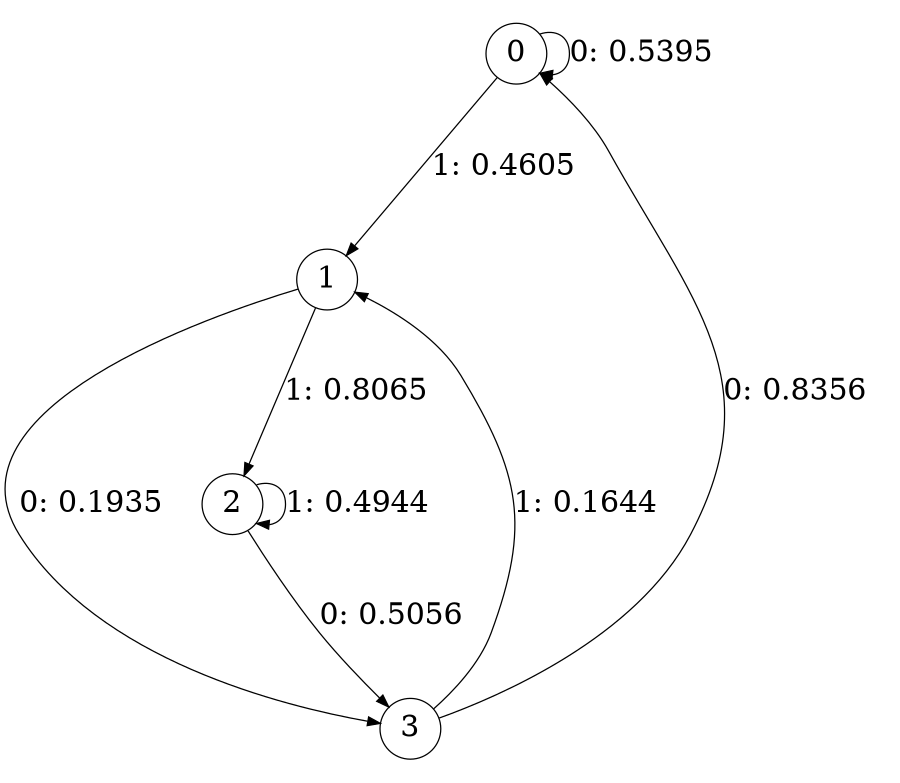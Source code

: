 digraph "ch11faceL2" {
size = "6,8.5";
ratio = "fill";
node [shape = circle];
node [fontsize = 24];
edge [fontsize = 24];
0 -> 0 [label = "0: 0.5395   "];
0 -> 1 [label = "1: 0.4605   "];
1 -> 3 [label = "0: 0.1935   "];
1 -> 2 [label = "1: 0.8065   "];
2 -> 3 [label = "0: 0.5056   "];
2 -> 2 [label = "1: 0.4944   "];
3 -> 0 [label = "0: 0.8356   "];
3 -> 1 [label = "1: 0.1644   "];
}